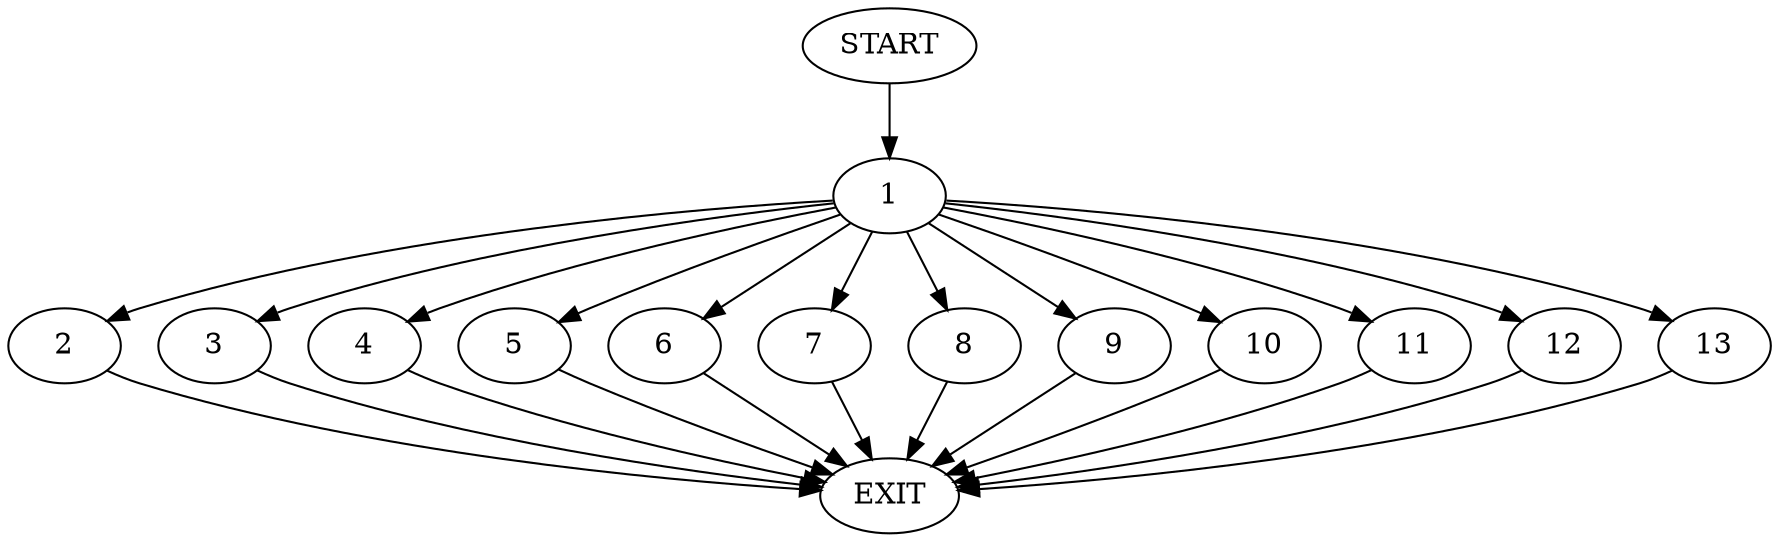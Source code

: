 digraph {
0 [label="START"]
14 [label="EXIT"]
0 -> 1
1 -> 2
1 -> 3
1 -> 4
1 -> 5
1 -> 6
1 -> 7
1 -> 8
1 -> 9
1 -> 10
1 -> 11
1 -> 12
1 -> 13
13 -> 14
8 -> 14
9 -> 14
12 -> 14
11 -> 14
10 -> 14
5 -> 14
2 -> 14
3 -> 14
7 -> 14
4 -> 14
6 -> 14
}
